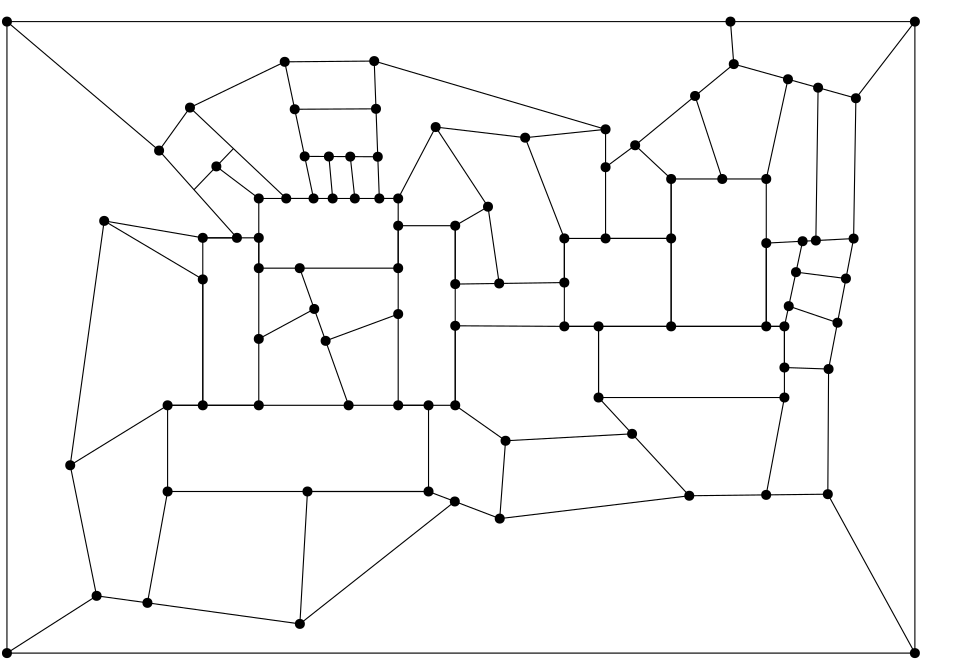 <?xml version="1.0"?>
<!DOCTYPE ipe SYSTEM "ipe.dtd">
<ipe version="70218" creator="Ipe 7.2.18">
<info created="D:20180929072549" modified="D:20200814081858"/>
<preamble>\usepackage{kpfonts}</preamble>
<ipestyle name="basic">
<symbol name="arrow/arc(spx)">
<path stroke="sym-stroke" fill="sym-stroke" pen="sym-pen">
0 0 m
-1 0.333 l
-1 -0.333 l
h
</path>
</symbol>
<symbol name="arrow/farc(spx)">
<path stroke="sym-stroke" fill="white" pen="sym-pen">
0 0 m
-1 0.333 l
-1 -0.333 l
h
</path>
</symbol>
<symbol name="arrow/ptarc(spx)">
<path stroke="sym-stroke" fill="sym-stroke" pen="sym-pen">
0 0 m
-1 0.333 l
-0.8 0 l
-1 -0.333 l
h
</path>
</symbol>
<symbol name="arrow/fptarc(spx)">
<path stroke="sym-stroke" fill="white" pen="sym-pen">
0 0 m
-1 0.333 l
-0.8 0 l
-1 -0.333 l
h
</path>
</symbol>
<symbol name="mark/circle(sx)" transformations="translations">
<path fill="sym-stroke">
0.6 0 0 0.6 0 0 e
0.4 0 0 0.4 0 0 e
</path>
</symbol>
<symbol name="mark/disk(sx)" transformations="translations">
<path fill="sym-stroke">
0.6 0 0 0.6 0 0 e
</path>
</symbol>
<symbol name="mark/fdisk(sfx)" transformations="translations">
<group>
<path fill="sym-fill">
0.5 0 0 0.5 0 0 e
</path>
<path fill="sym-stroke" fillrule="eofill">
0.6 0 0 0.6 0 0 e
0.4 0 0 0.4 0 0 e
</path>
</group>
</symbol>
<symbol name="mark/box(sx)" transformations="translations">
<path fill="sym-stroke" fillrule="eofill">
-0.6 -0.6 m
0.6 -0.6 l
0.6 0.6 l
-0.6 0.6 l
h
-0.4 -0.4 m
0.4 -0.4 l
0.4 0.4 l
-0.4 0.4 l
h
</path>
</symbol>
<symbol name="mark/square(sx)" transformations="translations">
<path fill="sym-stroke">
-0.6 -0.6 m
0.6 -0.6 l
0.6 0.6 l
-0.6 0.6 l
h
</path>
</symbol>
<symbol name="mark/fsquare(sfx)" transformations="translations">
<group>
<path fill="sym-fill">
-0.5 -0.5 m
0.5 -0.5 l
0.5 0.5 l
-0.5 0.5 l
h
</path>
<path fill="sym-stroke" fillrule="eofill">
-0.6 -0.6 m
0.6 -0.6 l
0.6 0.6 l
-0.6 0.6 l
h
-0.4 -0.4 m
0.4 -0.4 l
0.4 0.4 l
-0.4 0.4 l
h
</path>
</group>
</symbol>
<symbol name="mark/cross(sx)" transformations="translations">
<group>
<path fill="sym-stroke">
-0.43 -0.57 m
0.57 0.43 l
0.43 0.57 l
-0.57 -0.43 l
h
</path>
<path fill="sym-stroke">
-0.43 0.57 m
0.57 -0.43 l
0.43 -0.57 l
-0.57 0.43 l
h
</path>
</group>
</symbol>
<symbol name="arrow/fnormal(spx)">
<path stroke="sym-stroke" fill="white" pen="sym-pen">
0 0 m
-1 0.333 l
-1 -0.333 l
h
</path>
</symbol>
<symbol name="arrow/pointed(spx)">
<path stroke="sym-stroke" fill="sym-stroke" pen="sym-pen">
0 0 m
-1 0.333 l
-0.8 0 l
-1 -0.333 l
h
</path>
</symbol>
<symbol name="arrow/fpointed(spx)">
<path stroke="sym-stroke" fill="white" pen="sym-pen">
0 0 m
-1 0.333 l
-0.8 0 l
-1 -0.333 l
h
</path>
</symbol>
<symbol name="arrow/linear(spx)">
<path stroke="sym-stroke" pen="sym-pen">
-1 0.333 m
0 0 l
-1 -0.333 l
</path>
</symbol>
<symbol name="arrow/fdouble(spx)">
<path stroke="sym-stroke" fill="white" pen="sym-pen">
0 0 m
-1 0.333 l
-1 -0.333 l
h
-1 0 m
-2 0.333 l
-2 -0.333 l
h
</path>
</symbol>
<symbol name="arrow/double(spx)">
<path stroke="sym-stroke" fill="sym-stroke" pen="sym-pen">
0 0 m
-1 0.333 l
-1 -0.333 l
h
-1 0 m
-2 0.333 l
-2 -0.333 l
h
</path>
</symbol>
<pen name="heavier" value="0.8"/>
<pen name="fat" value="1.2"/>
<pen name="ultrafat" value="2"/>
<symbolsize name="large" value="5"/>
<symbolsize name="small" value="2"/>
<symbolsize name="tiny" value="1.1"/>
<arrowsize name="large" value="10"/>
<arrowsize name="small" value="5"/>
<arrowsize name="tiny" value="3"/>
<color name="red" value="1 0 0"/>
<color name="blue" value="0 0 1"/>
<color name="green" value="0 1 0"/>
<color name="yellow" value="1 1 0"/>
<color name="orange" value="1 0.647 0"/>
<color name="gold" value="1 0.843 0"/>
<color name="purple" value="0.627 0.125 0.941"/>
<color name="gray" value="0.745"/>
<color name="brown" value="0.647 0.165 0.165"/>
<color name="navy" value="0 0 0.502"/>
<color name="pink" value="1 0.753 0.796"/>
<color name="seagreen" value="0.18 0.545 0.341"/>
<color name="turquoise" value="0.251 0.878 0.816"/>
<color name="violet" value="0.933 0.51 0.933"/>
<color name="darkblue" value="0 0 0.545"/>
<color name="darkcyan" value="0 0.545 0.545"/>
<color name="darkgray" value="0.663"/>
<color name="darkgreen" value="0 0.392 0"/>
<color name="darkmagenta" value="0.545 0 0.545"/>
<color name="darkorange" value="1 0.549 0"/>
<color name="darkred" value="0.545 0 0"/>
<color name="lightblue" value="0.678 0.847 0.902"/>
<color name="lightcyan" value="0.878 1 1"/>
<color name="lightgray" value="0.827"/>
<color name="lightgreen" value="0.565 0.933 0.565"/>
<color name="lightyellow" value="1 1 0.878"/>
<dashstyle name="dotted" value="[1 3] 0"/>
<dashstyle name="dashed" value="[4] 0"/>
<dashstyle name="dash dotted" value="[4 2 1 2] 0"/>
<dashstyle name="dash dot dotted" value="[4 2 1 2 1 2] 0"/>
<textsize name="large" value="\large"/>
<textsize name="small" value="\small"/>
<textsize name="tiny" value="\tiny"/>
<textsize name="Large" value="\Large"/>
<textsize name="LARGE" value="\LARGE"/>
<textsize name="huge" value="\huge"/>
<textsize name="Huge" value="\Huge"/>
<textsize name="footnote" value="\footnotesize"/>
<textstyle name="center" begin="\begin{center}" end="\end{center}"/>
<textstyle name="itemize" begin="\begin{itemize}" end="\end{itemize}"/>
<textstyle name="item" begin="\begin{itemize}\item{}" end="\end{itemize}"/>
<gridsize name="4 pts" value="4"/>
<gridsize name="8 pts (~3 mm)" value="8"/>
<gridsize name="16 pts (~6 mm)" value="16"/>
<gridsize name="32 pts (~12 mm)" value="32"/>
<gridsize name="10 pts (~3.5 mm)" value="10"/>
<gridsize name="20 pts (~7 mm)" value="20"/>
<gridsize name="14 pts (~5 mm)" value="14"/>
<gridsize name="28 pts (~10 mm)" value="28"/>
<gridsize name="56 pts (~20 mm)" value="56"/>
<anglesize name="90 deg" value="90"/>
<anglesize name="60 deg" value="60"/>
<anglesize name="45 deg" value="45"/>
<anglesize name="30 deg" value="30"/>
<anglesize name="22.5 deg" value="22.5"/>
<opacity name="10%" value="0.1"/>
<opacity name="30%" value="0.3"/>
<opacity name="50%" value="0.5"/>
<opacity name="75%" value="0.75"/>
<tiling name="falling" angle="-60" step="4" width="1"/>
<tiling name="rising" angle="30" step="4" width="1"/>
</ipestyle>
<ipestyle name="brew">
<pen name="fattyfatfat" value="4"/>
<color name="brew1" value="0.552 0.827 0.78"/>
<color name="brew2" value="1 1 0.701"/>
<color name="brew3" value="0.745 0.729 0.854"/>
<color name="brew4" value="0.984 0.501 0.447"/>
<color name="brew5" value="0.501 0.694 0.827"/>
<color name="brew6" value="0.992 0.705 0.384"/>
<color name="brew7" value="0.701 0.87 0.411"/>
<color name="brew8" value="0.988 0.803 0.898"/>
<color name="aliceblue" value="0.941 0.973 1"/>
</ipestyle>
<page>
<layer name="alpha"/>
<layer name="tpc0"/>
<layer name="tpc1"/>
<layer name="H"/>
<layer name="tilde-H"/>
<layer name="t0t1"/>
<layer name="C"/>
<view layers="alpha" active="alpha"/>
<view layers="alpha tpc0 tpc1 C" active="C"/>
<view layers="H C" active="H"/>
<view layers="tilde-H C" active="tilde-H"/>
<view layers="tilde-H t0t1 C" active="t0t1"/>
<path layer="tilde-H" stroke="gray">
293.896 732.8 m
360.283 732.8 l
</path>
<path layer="tpc0" fill="brew1">
157.019 684.193 m
158.662 669.125 l
167.483 669.125 l
166.924 684.142 l
h
</path>
<path fill="brew1">
140.6 684.277 m
143.796 669.125 l
150.685 669.125 l
149.324 684.232 l
h
</path>
<path layer="tpc1" fill="brew8">
165.642 718.589 m
167.483 669.125 l
174.271 669.125 l
187.761 694.831 l
206.603 666.158 l
210.634 638.525 l
234.089 638.851 l
234.089 654.744 l
219.983 691.008 l
248.929 694.012 l
h
</path>
<path fill="brew8">
65.6971 526.072 m
33.424 505.457 l
360.283 505.457 l
328.94 562.664 l
279.061 562.102 l
258.473 584.392 l
212.922 581.896 l
210.825 553.876 l
194.651 560.037 l
138.881 515.968 l
h
</path>
<path fill="brew8">
293.896 732.8 m
295.079 717.496 l
339.043 705.208 l
338.224 654.689 l
329.213 607.721 l
328.94 562.664 l
360.283 505.457 l
360.283 732.8 l
h
</path>
<path fill="brew8">
88.1949 686.366 m
99.3124 701.845 l
133.419 718.315 l
165.642 718.589 l
248.929 694.012 l
248.929 680.377 l
295.079 717.496 l
293.896 732.8 l
33.424 732.8 l
h
</path>
<path fill="brew8">
33.424 732.8 m
33.424 505.457 l
65.6971 526.072 l
56.2009 573.078 l
68.4266 661.053 l
103.927 654.954 l
116.216 654.954 l
88.1949 686.366 l
h
</path>
<path fill="brew1">
99.3124 701.845 m
133.965 669.125 l
143.796 669.125 l
133.419 718.315 l
h
</path>
<path fill="brew1">
319.858 653.732 m
306.78 653.051 l
306.78 623.08 l
313.315 623.08 l
h
</path>
<path fill="brew1">
314.87 630.366 m
332.412 624.397 l
329.213 607.721 l
313.315 608.267 l
313.315 623.08 l
h
</path>
<path fill="brew1">
319.858 653.732 m
338.224 654.689 l
335.463 640.297 l
317.482 642.603 l
h
</path>
<path fill="brew1">
194.806 659.323 m
194.806 638.305 l
210.634 638.525 l
206.603 666.158 l
h
</path>
<path fill="brew1">
194.806 623.286 m
194.806 594.66 l
212.922 581.896 l
258.473 584.392 l
246.399 597.464 l
246.399 623.08 l
h
</path>
<path fill="brew1">
141.611 563.639 m
138.881 515.968 l
194.651 560.037 l
185.194 563.639 l
h
</path>
<path fill="brew1">
68.4266 661.053 m
56.2009 573.078 l
91.2567 594.66 l
103.927 594.66 l
103.927 639.978 l
h
</path>
<path layer="tpc0" fill="brew1">
325.439 709.01 m
324.633 653.981 l
338.224 654.689 l
339.043 705.208 l
h
</path>
<path fill="brew1">
133.419 718.315 m
137.021 701.241 l
166.282 701.393 l
165.642 718.589 l
h
</path>
<path fill="brew1">
246.399 597.464 m
279.061 562.102 l
328.94 562.664 l
329.213 607.721 l
313.315 608.267 l
313.315 597.464 l
h
</path>
<path fill="brew1">
91.2567 594.66 m
56.2009 573.078 l
65.6971 526.072 l
138.881 515.968 l
141.611 563.639 l
91.2567 563.639 l
h
</path>
<path fill="brew1">
194.806 594.66 m
185.194 594.66 l
185.194 563.639 l
210.825 553.876 l
212.922 581.896 l
h
</path>
<path fill="brew1">
103.927 639.978 m
103.927 654.954 l
68.4266 661.053 l
h
</path>
<path fill="brew1">
116.216 654.954 m
88.1949 686.366 l
99.3124 701.845 l
133.965 669.125 l
124.084 669.125 l
124.084 654.954 l
h
</path>
<path fill="brew1">
174.271 659.323 m
174.271 669.125 l
187.761 694.831 l
206.603 666.158 l
194.806 659.323 l
h
</path>
<path fill="brew1">
219.983 691.008 m
248.929 694.012 l
248.929 654.744 l
234.089 654.744 l
h
</path>
<path fill="brew1">
259.579 688.277 m
276.823 674.124 l
290.941 676.142 l
306.78 676.142 l
314.59 712.043 l
295.079 717.496 l
h
</path>
<path fill="brew8">
137.021 701.241 m
140.6 684.277 l
166.924 684.142 l
166.282 701.393 l
h
</path>
<path fill="brew8">
314.59 712.043 m
306.78 676.142 l
306.78 653.051 l
324.633 653.981 l
325.439 709.01 l
h
</path>
<path fill="brew8">
246.399 623.08 m
246.399 597.464 l
313.315 597.464 l
313.315 623.08 l
h
</path>
<path fill="brew8">
272.538 676.142 m
306.78 676.142 l
306.78 623.08 l
272.538 623.08 l
h
</path>
<path fill="brew8">
234.089 654.744 m
234.089 623.08 l
272.538 623.08 l
272.538 654.744 l
h
</path>
<path fill="brew8">
124.084 669.125 m
124.084 644.031 l
174.271 644.031 l
174.271 669.125 l
h
</path>
<path fill="brew8">
194.806 638.305 m
234.089 638.851 l
234.089 623.08 l
194.806 623.286 l
h
</path>
<path fill="brew8">
174.271 659.323 m
194.806 659.323 l
194.806 594.66 l
174.271 594.66 l
h
</path>
<path fill="brew8">
91.2567 594.66 m
91.2567 563.639 l
185.194 563.639 l
185.194 594.66 l
h
</path>
<path fill="brew8">
103.927 654.954 m
103.927 594.66 l
124.084 594.66 l
124.084 654.954 l
h
</path>
<path fill="brew8">
259.579 688.277 m
248.929 680.377 l
</path>
<path layer="alpha" stroke="black">
248.929 680.377 m
259.579 688.277 l
</path>
<path stroke="black">
248.929 694.012 m
165.642 718.589 l
</path>
<path stroke="black">
99.3124 701.845 m
133.419 718.315 l
</path>
<path layer="tpc1" fill="brew1">
259.579 688.277 m
248.929 680.377 l
248.929 654.744 l
272.538 654.744 l
272.538 676.142 l
h
</path>
<path layer="alpha" stroke="black">
234.089 654.744 m
234.089 623.08 l
272.538 623.08 l
272.538 654.744 l
h
</path>
<path stroke="black">
246.399 623.08 m
246.399 597.464 l
313.315 597.464 l
313.315 623.08 l
h
</path>
<path stroke="black">
272.538 623.08 m
272.538 676.142 l
306.78 676.142 l
306.78 623.08 l
h
</path>
<path matrix="1.6 0 0 1.6 -12.1109 -413.958" stroke="black">
85.1219 676.927 m
85.1219 661.243 l
116.489 661.243 l
116.489 676.927 l
h
</path>
<path matrix="1.6 0 0 1.6 -12.1109 -413.958" stroke="black">
116.489 670.801 m
116.489 630.386 l
129.323 630.386 l
129.323 670.801 l
h
</path>
<path matrix="1.6 0 0 1.6 -12.1109 -413.958" stroke="black">
123.316 630.386 m
123.316 610.998 l
64.6048 610.998 l
64.6048 630.386 l
h
</path>
<path matrix="1.6 0 0 1.6 -12.1109 -413.958" stroke="black">
85.1219 668.07 m
85.1219 630.386 l
72.5239 630.386 l
72.5239 668.07 l
h
</path>
<path stroke="black">
281.144 706.027 m
290.941 676.142 l
</path>
<path stroke="black">
306.78 676.142 m
314.59 712.043 l
</path>
<path stroke="black">
325.439 709.01 m
324.633 653.981 l
</path>
<path stroke="black">
138.821 644.031 m
156.42 594.66 l
</path>
<path stroke="black">
148.147 617.867 m
174.271 627.515 l
</path>
<path stroke="black">
144.055 629.349 m
124.084 618.567 l
</path>
<path stroke="black">
212.922 581.896 m
258.473 584.392 l
</path>
<path stroke="black">
187.761 694.831 m
219.983 691.008 l
</path>
<path stroke="black">
206.603 666.158 m
210.634 638.525 l
</path>
<path stroke="black">
210.825 553.876 m
279.061 562.102 l
</path>
<path stroke="black">
138.881 515.968 m
194.651 560.037 l
</path>
<path stroke="black">
338.224 654.689 m
329.213 607.721 l
</path>
<path stroke="black">
313.315 623.08 m
319.858 653.732 l
</path>
<path stroke="black">
317.482 642.603 m
335.463 640.297 l
</path>
<path stroke="black">
314.87 630.366 m
332.412 624.397 l
</path>
<use name="mark/disk(sx)" pos="56.2009 573.078" size="normal" stroke="black"/>
<use name="mark/disk(sx)" pos="68.4266 661.053" size="normal" stroke="black"/>
<use name="mark/disk(sx)" pos="144.055 629.349" size="normal" stroke="black"/>
<use name="mark/disk(sx)" pos="148.147 617.867" size="normal" stroke="black"/>
<use name="mark/disk(sx)" pos="174.271 627.515" size="normal" stroke="black"/>
<use name="mark/disk(sx)" pos="124.084 618.567" size="normal" stroke="black"/>
<use name="mark/disk(sx)" pos="138.821 644.031" size="normal" stroke="black"/>
<use name="mark/disk(sx)" pos="156.42 594.66" size="normal" stroke="black"/>
<use name="mark/disk(sx)" pos="124.084 594.66" size="normal" stroke="black"/>
<use name="mark/disk(sx)" pos="103.927 594.66" size="normal" stroke="black"/>
<use name="mark/disk(sx)" pos="91.2567 594.66" size="normal" stroke="black"/>
<use name="mark/disk(sx)" pos="91.2567 563.639" size="normal" stroke="black"/>
<use name="mark/disk(sx)" pos="141.611 563.639" size="normal" stroke="black"/>
<use name="mark/disk(sx)" pos="185.194 563.639" size="normal" stroke="black"/>
<use name="mark/disk(sx)" pos="194.806 594.66" size="normal" stroke="black"/>
<use name="mark/disk(sx)" pos="185.194 594.66" size="normal" stroke="black"/>
<use name="mark/disk(sx)" pos="174.271 594.66" size="normal" stroke="black"/>
<use name="mark/disk(sx)" pos="174.271 644.031" size="normal" stroke="black"/>
<use name="mark/disk(sx)" pos="174.271 669.125" size="normal" stroke="black"/>
<use name="mark/disk(sx)" pos="174.271 659.323" size="normal" stroke="black"/>
<use name="mark/disk(sx)" pos="143.796 669.125" size="normal" stroke="black"/>
<use name="mark/disk(sx)" pos="133.965 669.125" size="normal" stroke="black"/>
<use name="mark/disk(sx)" pos="124.084 654.954" size="normal" stroke="black"/>
<use name="mark/disk(sx)" pos="116.216 654.954" size="normal" stroke="black"/>
<use name="mark/disk(sx)" pos="103.927 654.954" size="normal" stroke="black"/>
<use name="mark/disk(sx)" pos="88.1949 686.366" size="normal" stroke="black"/>
<use name="mark/disk(sx)" pos="99.3124 701.845" size="normal" stroke="black"/>
<use name="mark/disk(sx)" pos="133.419 718.315" size="normal" stroke="black"/>
<use name="mark/disk(sx)" pos="165.642 718.589" size="normal" stroke="black"/>
<use name="mark/disk(sx)" pos="187.761 694.831" size="normal" stroke="black"/>
<use name="mark/disk(sx)" pos="219.983 691.008" size="normal" stroke="black"/>
<use name="mark/disk(sx)" pos="206.603 666.158" size="normal" stroke="black"/>
<use name="mark/disk(sx)" pos="194.806 638.305" size="normal" stroke="black"/>
<use name="mark/disk(sx)" pos="234.089 638.851" size="normal" stroke="black"/>
<use name="mark/disk(sx)" pos="210.634 638.525" size="normal" stroke="black"/>
<use name="mark/disk(sx)" pos="248.929 694.012" size="normal" stroke="black"/>
<use name="mark/disk(sx)" pos="248.929 654.744" size="normal" stroke="black"/>
<use name="mark/disk(sx)" pos="272.538 654.744" size="normal" stroke="black"/>
<use name="mark/disk(sx)" pos="194.806 623.286" size="normal" stroke="black"/>
<use name="mark/disk(sx)" pos="246.399 623.08" size="normal" stroke="black"/>
<use name="mark/disk(sx)" pos="234.089 623.08" size="normal" stroke="black"/>
<use name="mark/disk(sx)" pos="272.538 623.08" size="normal" stroke="black"/>
<use name="mark/disk(sx)" pos="306.78 623.08" size="normal" stroke="black"/>
<use name="mark/disk(sx)" pos="313.315 623.08" size="normal" stroke="black"/>
<use name="mark/disk(sx)" pos="313.315 608.267" size="normal" stroke="black"/>
<use name="mark/disk(sx)" pos="272.538 676.142" size="normal" stroke="black"/>
<use name="mark/disk(sx)" pos="281.144 706.027" size="normal" stroke="black"/>
<use name="mark/disk(sx)" pos="338.224 654.689" size="normal" stroke="black"/>
<use name="mark/disk(sx)" pos="324.633 653.981" size="normal" stroke="black"/>
<use name="mark/disk(sx)" pos="306.78 676.142" size="normal" stroke="black"/>
<use name="mark/disk(sx)" pos="290.941 676.142" size="normal" stroke="black"/>
<use name="mark/disk(sx)" pos="306.78 653.051" size="normal" stroke="black"/>
<use name="mark/disk(sx)" pos="317.482 642.603" size="normal" stroke="black"/>
<use name="mark/disk(sx)" pos="314.87 630.366" size="normal" stroke="black"/>
<use name="mark/disk(sx)" pos="332.412 624.397" size="normal" stroke="black"/>
<use name="mark/disk(sx)" pos="335.463 640.297" size="normal" stroke="black"/>
<use name="mark/disk(sx)" pos="313.315 597.464" size="normal" stroke="black"/>
<use name="mark/disk(sx)" pos="328.94 562.664" size="normal" stroke="black"/>
<use name="mark/disk(sx)" pos="329.213 607.721" size="normal" stroke="black"/>
<use name="mark/disk(sx)" pos="279.061 562.102" size="normal" stroke="black"/>
<use name="mark/disk(sx)" pos="258.473 584.392" size="normal" stroke="black"/>
<use name="mark/disk(sx)" pos="246.399 597.464" size="normal" stroke="black"/>
<use name="mark/disk(sx)" pos="212.922 581.896" size="normal" stroke="black"/>
<use name="mark/disk(sx)" pos="210.825 553.876" size="normal" stroke="black"/>
<use name="mark/disk(sx)" pos="194.651 560.037" size="normal" stroke="black"/>
<use name="mark/disk(sx)" pos="138.881 515.968" size="normal" stroke="black"/>
<use name="mark/disk(sx)" pos="124.084 644.031" size="normal" stroke="black"/>
<path stroke="black">
140.6 684.277 m
166.924 684.142 l
</path>
<use name="mark/disk(sx)" pos="137.021 701.241" size="normal" stroke="black"/>
<use name="mark/disk(sx)" pos="140.6 684.277" size="normal" stroke="black"/>
<path stroke="black">
33.424 732.8 m
33.424 505.457 l
360.283 505.457 l
360.283 732.8 l
h
</path>
<use name="mark/disk(sx)" pos="33.424 732.8" size="normal" stroke="black"/>
<use name="mark/disk(sx)" pos="360.283 505.457" size="normal" stroke="black"/>
<use name="mark/disk(sx)" pos="33.424 505.457" size="normal" stroke="black"/>
<path stroke="black">
33.424 505.457 m
65.6971 526.072 l
</path>
<path stroke="black">
33.424 732.8 m
88.1949 686.366 l
</path>
<path stroke="black">
339.043 705.208 m
360.283 732.8 l
</path>
<path stroke="black">
328.94 562.664 m
360.283 505.457 l
</path>
<path stroke="black">
157.019 684.193 m
158.662 669.125 l
</path>
<use name="mark/disk(sx)" pos="157.019 684.193" size="normal" stroke="black"/>
<use name="mark/disk(sx)" pos="158.662 669.125" size="normal" stroke="black"/>
<path stroke="black">
100.762 672.278 m
114.957 687.074 l
</path>
<path stroke="black">
124.084 669.125 m
108.809 680.666 l
</path>
<use name="mark/disk(sx)" pos="108.809 680.666" size="normal" stroke="black"/>
<use name="mark/disk(sx)" pos="124.084 669.125" size="normal" stroke="black"/>
<use name="mark/disk(sx)" pos="234.089 654.744" size="normal" stroke="black"/>
<path stroke="black">
313.315 597.464 m
306.743 562.414 l
306.743 562.414 l
</path>
<use name="mark/disk(sx)" pos="306.743 562.414" size="normal" stroke="black"/>
<path stroke="black">
91.2567 563.639 m
84.0035 523.545 l
</path>
<use name="mark/disk(sx)" pos="65.6971 526.072" size="normal" stroke="black"/>
<use name="mark/disk(sx)" pos="84.0035 523.545" size="normal" stroke="black"/>
<use name="mark/disk(sx)" pos="103.927 639.978" size="normal" stroke="black"/>
<use name="mark/disk(sx)" pos="194.806 659.323" size="normal" stroke="black"/>
<use name="mark/disk(sx)" pos="319.858 653.732" size="normal" stroke="black"/>
<use name="mark/disk(sx)" pos="166.924 684.142" size="normal" stroke="black"/>
<use name="mark/disk(sx)" pos="167.483 669.125" size="normal" stroke="black"/>
<path stroke="black">
137.021 701.241 m
166.282 701.393 l
</path>
<use name="mark/disk(sx)" pos="166.282 701.393" size="normal" stroke="black"/>
<use name="mark/disk(sx)" pos="259.579 688.277" size="normal" stroke="black"/>
<use name="mark/disk(sx)" pos="248.929 680.377" size="normal" stroke="black"/>
<path stroke="black">
149.324 684.232 m
150.685 669.125 l
</path>
<use name="mark/disk(sx)" pos="149.324 684.232" size="normal" stroke="black"/>
<use name="mark/disk(sx)" pos="150.685 669.125" size="normal" stroke="black"/>
<path fill="brew8">
68.4266 661.053 m
56.2009 573.078 l
</path>
<path fill="brew8">
56.2009 573.078 m
68.4266 661.053 l
</path>
<path stroke="black">
68.4266 661.053 m
56.2009 573.078 l
</path>
<path layer="H" stroke="black">
248.929 680.377 m
259.579 688.277 l
</path>
<path stroke="black">
248.929 694.012 m
165.642 718.589 l
</path>
<path stroke="black">
99.3124 701.845 m
133.419 718.315 l
</path>
<path stroke="black">
234.089 654.744 m
234.089 623.08 l
272.538 623.08 l
272.538 654.744 l
h
</path>
<path stroke="black">
246.399 623.08 m
246.399 597.464 l
313.315 597.464 l
313.315 623.08 l
h
</path>
<path stroke="black">
272.538 623.08 m
272.538 676.142 l
306.78 676.142 l
306.78 623.08 l
h
</path>
<path matrix="1.6 0 0 1.6 -12.1109 -413.958" stroke="black">
85.1219 676.927 m
85.1219 661.243 l
116.489 661.243 l
116.489 676.927 l
h
</path>
<path matrix="1.6 0 0 1.6 -12.1109 -413.958" stroke="black">
116.489 670.801 m
116.489 630.386 l
129.323 630.386 l
129.323 670.801 l
h
</path>
<path matrix="1.6 0 0 1.6 -12.1109 -413.958" stroke="black">
123.316 630.386 m
123.316 610.998 l
64.6048 610.998 l
64.6048 630.386 l
h
</path>
<path matrix="1.6 0 0 1.6 -12.1109 -413.958" stroke="black">
85.1219 668.07 m
85.1219 630.386 l
72.5239 630.386 l
72.5239 668.07 l
h
</path>
<path stroke="black">
88.1949 686.366 m
99.3124 701.845 l
133.965 669.125 l
143.796 669.125 l
133.419 718.315 l
165.642 718.589 l
167.483 669.125 l
174.271 669.125 l
187.761 694.831 l
206.603 666.158 l
194.806 659.323 l
194.806 638.305 l
234.089 638.851 l
234.089 654.744 l
219.983 691.008 l
248.929 694.012 l
248.929 654.744 l
272.538 654.744 l
272.538 676.142 l
259.579 688.277 l
295.079 717.496 l
339.043 705.208 l
338.224 654.689 l
306.78 653.051 l
306.78 623.08 l
313.315 623.08 l
313.315 608.267 l
329.213 607.721 l
328.94 562.664 l
279.061 562.102 l
246.399 597.464 l
246.399 623.08 l
234.089 623.08 l
194.806 623.286 l
194.806 594.66 l
212.922 581.896 l
210.825 553.876 l
185.194 563.639 l
141.611 563.639 l
138.881 515.968 l
65.6971 526.072 l
56.2009 573.078 l
91.2567 594.66 l
103.927 594.66 l
103.927 639.978 l
68.4266 661.053 l
103.927 654.954 l
116.216 654.954 l
h
</path>
<path stroke="black">
306.78 676.142 m
314.59 712.043 l
</path>
<path stroke="black">
325.439 709.01 m
324.633 653.981 l
</path>
<path stroke="black">
212.922 581.896 m
258.473 584.392 l
</path>
<path stroke="black">
187.761 694.831 m
219.983 691.008 l
</path>
<path stroke="black">
206.603 666.158 m
210.634 638.525 l
</path>
<path stroke="black">
210.825 553.876 m
279.061 562.102 l
</path>
<path stroke="black">
138.881 515.968 m
194.651 560.037 l
</path>
<path stroke="black">
338.224 654.689 m
329.213 607.721 l
</path>
<use name="mark/disk(sx)" pos="56.2009 573.078" size="normal" stroke="black"/>
<use name="mark/disk(sx)" pos="68.4266 661.053" size="normal" stroke="black"/>
<use name="mark/disk(sx)" pos="174.271 627.515" size="normal" stroke="gray"/>
<use name="mark/disk(sx)" pos="124.084 618.567" size="normal" stroke="gray"/>
<use name="mark/disk(sx)" pos="138.821 644.031" size="normal" stroke="gray"/>
<use name="mark/disk(sx)" pos="156.42 594.66" size="normal" stroke="gray"/>
<use name="mark/disk(sx)" pos="124.084 594.66" size="normal" stroke="black"/>
<use name="mark/disk(sx)" pos="103.927 594.66" size="normal" stroke="black"/>
<use name="mark/disk(sx)" pos="91.2567 594.66" size="normal" stroke="black"/>
<use name="mark/disk(sx)" pos="91.2567 563.639" size="normal" stroke="gray"/>
<use name="mark/disk(sx)" pos="141.611 563.639" size="normal" stroke="black"/>
<use name="mark/disk(sx)" pos="185.194 563.639" size="normal" stroke="black"/>
<use name="mark/disk(sx)" pos="194.806 594.66" size="normal" stroke="black"/>
<use name="mark/disk(sx)" pos="185.194 594.66" size="normal" stroke="black"/>
<use name="mark/disk(sx)" pos="174.271 594.66" size="normal" stroke="black"/>
<use name="mark/disk(sx)" pos="174.271 644.031" size="normal" stroke="black"/>
<use name="mark/disk(sx)" pos="174.271 659.323" size="normal" stroke="black"/>
<use name="mark/disk(sx)" pos="143.796 669.125" size="normal" stroke="black"/>
<use name="mark/disk(sx)" pos="133.965 669.125" size="normal" stroke="black"/>
<use name="mark/disk(sx)" pos="124.084 654.954" size="normal" stroke="black"/>
<use name="mark/disk(sx)" pos="116.216 654.954" size="normal" stroke="black"/>
<use name="mark/disk(sx)" pos="103.927 654.954" size="normal" stroke="black"/>
<use name="mark/disk(sx)" pos="88.1949 686.366" size="normal" stroke="black"/>
<use name="mark/disk(sx)" pos="99.3124 701.845" size="normal" stroke="black"/>
<use name="mark/disk(sx)" pos="133.419 718.315" size="normal" stroke="black"/>
<use name="mark/disk(sx)" pos="165.642 718.589" size="normal" stroke="black"/>
<use name="mark/disk(sx)" pos="187.761 694.831" size="normal" stroke="black"/>
<use name="mark/disk(sx)" pos="219.983 691.008" size="normal" stroke="black"/>
<use name="mark/disk(sx)" pos="206.603 666.158" size="normal" stroke="black"/>
<use name="mark/disk(sx)" pos="194.806 638.305" size="normal" stroke="black"/>
<use name="mark/disk(sx)" pos="234.089 638.851" size="normal" stroke="black"/>
<use name="mark/disk(sx)" pos="210.634 638.525" size="normal" stroke="black"/>
<use name="mark/disk(sx)" pos="248.929 694.012" size="normal" stroke="black"/>
<use name="mark/disk(sx)" pos="248.929 654.744" size="normal" stroke="black"/>
<use name="mark/disk(sx)" pos="272.538 654.744" size="normal" stroke="black"/>
<use name="mark/disk(sx)" pos="194.806 623.286" size="normal" stroke="black"/>
<use name="mark/disk(sx)" pos="246.399 623.08" size="normal" stroke="black"/>
<use name="mark/disk(sx)" pos="234.089 623.08" size="normal" stroke="black"/>
<use name="mark/disk(sx)" pos="272.538 623.08" size="normal" stroke="black"/>
<use name="mark/disk(sx)" pos="306.78 623.08" size="normal" stroke="black"/>
<use name="mark/disk(sx)" pos="313.315 623.08" size="normal" stroke="black"/>
<use name="mark/disk(sx)" pos="313.315 608.267" size="normal" stroke="black"/>
<use name="mark/disk(sx)" pos="272.538 676.142" size="normal" stroke="black"/>
<use name="mark/disk(sx)" pos="281.144 706.027" size="normal" stroke="black"/>
<use name="mark/disk(sx)" pos="295.079 717.496" size="normal" stroke="black"/>
<use name="mark/disk(sx)" pos="314.59 712.043" size="normal" stroke="black"/>
<use name="mark/disk(sx)" pos="325.439 709.01" size="normal" stroke="black"/>
<use name="mark/disk(sx)" pos="339.043 705.208" size="normal" stroke="black"/>
<use name="mark/disk(sx)" pos="338.224 654.689" size="normal" stroke="black"/>
<use name="mark/disk(sx)" pos="324.633 653.981" size="normal" stroke="black"/>
<use name="mark/disk(sx)" pos="306.78 676.142" size="normal" stroke="black"/>
<use name="mark/disk(sx)" pos="290.941 676.142" size="normal" stroke="gray"/>
<use name="mark/disk(sx)" pos="306.78 653.051" size="normal" stroke="black"/>
<use name="mark/disk(sx)" pos="332.412 624.397" size="normal" stroke="gray"/>
<use name="mark/disk(sx)" pos="335.463 640.297" size="normal" stroke="gray"/>
<use name="mark/disk(sx)" pos="313.315 597.464" size="normal" stroke="gray"/>
<use name="mark/disk(sx)" pos="328.94 562.664" size="normal" stroke="black"/>
<use name="mark/disk(sx)" pos="329.213 607.721" size="normal" stroke="black"/>
<use name="mark/disk(sx)" pos="279.061 562.102" size="normal" stroke="black"/>
<use name="mark/disk(sx)" pos="258.473 584.392" size="normal" stroke="black"/>
<use name="mark/disk(sx)" pos="246.399 597.464" size="normal" stroke="black"/>
<use name="mark/disk(sx)" pos="212.922 581.896" size="normal" stroke="black"/>
<use name="mark/disk(sx)" pos="210.825 553.876" size="normal" stroke="black"/>
<use name="mark/disk(sx)" pos="194.651 560.037" size="normal" stroke="black"/>
<use name="mark/disk(sx)" pos="138.881 515.968" size="normal" stroke="black"/>
<use name="mark/disk(sx)" pos="124.084 644.031" size="normal" stroke="black"/>
<path stroke="black">
140.6 684.277 m
166.924 684.142 l
</path>
<use name="mark/disk(sx)" pos="137.021 701.241" size="normal" stroke="black"/>
<use name="mark/disk(sx)" pos="140.6 684.277" size="normal" stroke="black"/>
<use name="mark/disk(sx)" pos="33.424 732.8" size="normal" stroke="black"/>
<use name="mark/disk(sx)" pos="360.283 732.8" size="normal" stroke="black"/>
<use name="mark/disk(sx)" pos="360.283 505.457" size="normal" stroke="black"/>
<use name="mark/disk(sx)" pos="33.424 505.457" size="normal" stroke="black"/>
<path stroke="black">
33.424 505.457 m
65.6971 526.072 l
</path>
<path stroke="black">
33.424 732.8 m
88.1949 686.366 l
</path>
<path stroke="black">
339.043 705.208 m
360.283 732.8 l
</path>
<path stroke="black">
328.94 562.664 m
360.283 505.457 l
</path>
<use name="mark/disk(sx)" pos="157.019 684.193" size="normal" stroke="black"/>
<use name="mark/disk(sx)" pos="158.662 669.125" size="normal" stroke="black"/>
<use name="mark/disk(sx)" pos="124.084 669.125" size="normal" stroke="black"/>
<use name="mark/disk(sx)" pos="234.089 654.744" size="normal" stroke="black"/>
<use name="mark/disk(sx)" pos="306.743 562.414" size="normal" stroke="gray"/>
<use name="mark/disk(sx)" pos="65.6971 526.072" size="normal" stroke="black"/>
<use name="mark/disk(sx)" pos="84.0035 523.545" size="normal" stroke="gray"/>
<use name="mark/disk(sx)" pos="103.927 639.978" size="normal" stroke="black"/>
<path stroke="black">
295.079 717.496 m
293.896 732.8 l
</path>
<use name="mark/disk(sx)" pos="194.806 659.323" size="normal" stroke="black"/>
<use name="mark/disk(sx)" pos="293.896 732.8" size="normal" stroke="black"/>
<use name="mark/disk(sx)" pos="319.858 653.732" size="normal" stroke="black"/>
<use name="mark/disk(sx)" pos="166.924 684.142" size="normal" stroke="black"/>
<use name="mark/disk(sx)" pos="167.483 669.125" size="normal" stroke="black"/>
<path stroke="black">
137.021 701.241 m
166.282 701.393 l
</path>
<use name="mark/disk(sx)" pos="166.282 701.393" size="normal" stroke="black"/>
<use name="mark/disk(sx)" pos="259.579 688.277" size="normal" stroke="black"/>
<use name="mark/disk(sx)" pos="248.929 680.377" size="normal" stroke="black"/>
<use name="mark/disk(sx)" pos="149.324 684.232" size="normal" stroke="black"/>
<use name="mark/disk(sx)" pos="150.685 669.125" size="normal" stroke="black"/>
<path fill="brew8">
68.4266 661.053 m
56.2009 573.078 l
</path>
<path fill="brew8">
56.2009 573.078 m
68.4266 661.053 l
</path>
<path stroke="black">
68.4266 661.053 m
56.2009 573.078 l
</path>
<path layer="tilde-H" stroke="gray">
248.929 680.377 m
259.579 688.277 l
</path>
<path stroke="gray">
248.929 694.012 m
165.642 718.589 l
</path>
<path stroke="gray">
99.3124 701.845 m
133.419 718.315 l
</path>
<path stroke="gray">
234.089 654.744 m
234.089 623.08 l
272.538 623.08 l
272.538 654.744 l
h
</path>
<path stroke="gray">
246.399 623.08 m
246.399 597.464 l
313.315 597.464 l
313.315 623.08 l
h
</path>
<path stroke="gray">
272.538 623.08 m
272.538 676.142 l
306.78 676.142 l
306.78 623.08 l
h
</path>
<path matrix="1.6 0 0 1.6 -12.1109 -413.958" stroke="gray">
85.1219 676.927 m
85.1219 661.243 l
116.489 661.243 l
116.489 676.927 l
h
</path>
<path matrix="1.6 0 0 1.6 -12.1109 -413.958" stroke="gray">
116.489 670.801 m
116.489 630.386 l
129.323 630.386 l
129.323 670.801 l
h
</path>
<path matrix="1.6 0 0 1.6 -12.1109 -413.958" stroke="gray">
123.316 630.386 m
123.316 610.998 l
64.6048 610.998 l
64.6048 630.386 l
h
</path>
<path matrix="1.6 0 0 1.6 -12.1109 -413.958" stroke="gray">
85.1219 668.07 m
85.1219 630.386 l
72.5239 630.386 l
72.5239 668.07 l
h
</path>
<path stroke="black">
88.1949 686.366 m
99.3124 701.845 l
133.965 669.125 l
143.796 669.125 l
133.419 718.315 l
165.642 718.589 l
167.483 669.125 l
174.271 669.125 l
187.761 694.831 l
206.603 666.158 l
194.806 659.323 l
194.806 638.305 l
234.089 638.851 l
234.089 654.744 l
219.983 691.008 l
248.929 694.012 l
248.929 654.744 l
272.538 654.744 l
272.538 676.142 l
259.579 688.277 l
295.079 717.496 l
339.043 705.208 l
338.224 654.689 l
306.78 653.051 l
306.78 623.08 l
313.315 623.08 l
313.315 608.267 l
329.213 607.721 l
328.94 562.664 l
279.061 562.102 l
246.399 597.464 l
246.399 623.08 l
234.089 623.08 l
194.806 623.286 l
194.806 594.66 l
212.922 581.896 l
210.825 553.876 l
185.194 563.639 l
141.611 563.639 l
138.881 515.968 l
65.6971 526.072 l
56.2009 573.078 l
91.2567 594.66 l
103.927 594.66 l
103.927 639.978 l
68.4266 661.053 l
103.927 654.954 l
116.216 654.954 l
h
</path>
<path stroke="gray">
306.78 676.142 m
314.59 712.043 l
</path>
<path stroke="gray">
325.439 709.01 m
324.633 653.981 l
</path>
<path stroke="gray">
212.922 581.896 m
258.473 584.392 l
</path>
<path stroke="gray">
187.761 694.831 m
219.983 691.008 l
</path>
<path stroke="gray">
206.603 666.158 m
210.634 638.525 l
</path>
<path stroke="gray">
210.825 553.876 m
279.061 562.102 l
</path>
<path stroke="gray">
138.881 515.968 m
194.651 560.037 l
</path>
<path stroke="gray">
338.224 654.689 m
329.213 607.721 l
</path>
<use name="mark/disk(sx)" pos="174.271 627.515" size="normal" stroke="gray"/>
<use name="mark/disk(sx)" pos="124.084 618.567" size="normal" stroke="gray"/>
<use name="mark/disk(sx)" pos="138.821 644.031" size="normal" stroke="gray"/>
<use name="mark/disk(sx)" pos="156.42 594.66" size="normal" stroke="gray"/>
<use name="mark/disk(sx)" pos="124.084 594.66" size="normal" stroke="gray"/>
<use name="mark/disk(sx)" pos="103.927 594.66" size="normal" stroke="gray"/>
<use name="mark/disk(sx)" pos="91.2567 594.66" size="normal" stroke="gray"/>
<use name="mark/disk(sx)" pos="185.194 563.639" size="normal" stroke="gray"/>
<use name="mark/disk(sx)" pos="194.806 594.66" size="normal" stroke="gray"/>
<use name="mark/disk(sx)" pos="185.194 594.66" size="normal" stroke="gray"/>
<use name="mark/disk(sx)" pos="174.271 594.66" size="normal" stroke="gray"/>
<use name="mark/disk(sx)" pos="174.271 644.031" size="normal" stroke="gray"/>
<use name="mark/disk(sx)" pos="174.271 669.125" size="normal" stroke="gray"/>
<use name="mark/disk(sx)" pos="174.271 659.323" size="normal" stroke="gray"/>
<use name="mark/disk(sx)" pos="133.965 669.125" size="normal" stroke="gray"/>
<use name="mark/disk(sx)" pos="124.084 654.954" size="normal" stroke="gray"/>
<use name="mark/disk(sx)" pos="116.216 654.954" size="normal" stroke="gray"/>
<use name="mark/disk(sx)" pos="88.1949 686.366" size="normal" stroke="gray"/>
<use name="mark/disk(sx)" pos="99.3124 701.845" size="normal" stroke="gray"/>
<use name="mark/disk(sx)" pos="187.761 694.831" size="normal" stroke="gray"/>
<use name="mark/disk(sx)" pos="219.983 691.008" size="normal" stroke="gray"/>
<use name="mark/disk(sx)" pos="194.806 638.305" size="normal" stroke="gray"/>
<use name="mark/disk(sx)" pos="234.089 638.851" size="normal" stroke="gray"/>
<use name="mark/disk(sx)" pos="248.929 694.012" size="normal" stroke="gray"/>
<use name="mark/disk(sx)" pos="248.929 654.744" size="normal" stroke="gray"/>
<use name="mark/disk(sx)" pos="272.538 654.744" size="normal" stroke="gray"/>
<use name="mark/disk(sx)" pos="194.806 623.286" size="normal" stroke="gray"/>
<use name="mark/disk(sx)" pos="246.399 623.08" size="normal" stroke="gray"/>
<use name="mark/disk(sx)" pos="234.089 623.08" size="normal" stroke="gray"/>
<use name="mark/disk(sx)" pos="272.538 623.08" size="normal" stroke="gray"/>
<use name="mark/disk(sx)" pos="306.78 623.08" size="normal" stroke="gray"/>
<use name="mark/disk(sx)" pos="313.315 623.08" size="normal" stroke="gray"/>
<use name="mark/disk(sx)" pos="313.315 608.267" size="normal" stroke="gray"/>
<use name="mark/disk(sx)" pos="272.538 676.142" size="normal" stroke="gray"/>
<use name="mark/disk(sx)" pos="281.144 706.027" size="normal" stroke="gray"/>
<use name="mark/disk(sx)" pos="295.079 717.496" size="normal" stroke="gray"/>
<use name="mark/disk(sx)" pos="306.78 676.142" size="normal" stroke="gray"/>
<use name="mark/disk(sx)" pos="290.941 676.142" size="normal" stroke="gray"/>
<use name="mark/disk(sx)" pos="306.78 653.051" size="normal" stroke="gray"/>
<use name="mark/disk(sx)" pos="332.412 624.397" size="normal" stroke="gray"/>
<use name="mark/disk(sx)" pos="335.463 640.297" size="normal" stroke="gray"/>
<use name="mark/disk(sx)" pos="313.315 597.464" size="normal" stroke="gray"/>
<use name="mark/disk(sx)" pos="328.94 562.664" size="normal" stroke="gray"/>
<use name="mark/disk(sx)" pos="329.213 607.721" size="normal" stroke="gray"/>
<use name="mark/disk(sx)" pos="279.061 562.102" size="normal" stroke="gray"/>
<use name="mark/disk(sx)" pos="258.473 584.392" size="normal" stroke="gray"/>
<use name="mark/disk(sx)" pos="246.399 597.464" size="normal" stroke="gray"/>
<use name="mark/disk(sx)" pos="212.922 581.896" size="normal" stroke="gray"/>
<use name="mark/disk(sx)" pos="210.825 553.876" size="normal" stroke="gray"/>
<use name="mark/disk(sx)" pos="124.084 644.031" size="normal" stroke="gray"/>
<path stroke="gray">
140.6 684.277 m
166.924 684.142 l
</path>
<use name="mark/disk(sx)" pos="33.424 732.8" size="normal" stroke="gray"/>
<use name="mark/disk(sx)" pos="360.283 732.8" size="normal" stroke="gray"/>
<use name="mark/disk(sx)" pos="360.283 505.457" size="normal" stroke="gray"/>
<use name="mark/disk(sx)" pos="33.424 505.457" size="normal" stroke="gray"/>
<path stroke="gray">
33.424 505.457 m
65.6971 526.072 l
</path>
<path stroke="gray">
33.424 732.8 m
88.1949 686.366 l
</path>
<path stroke="gray">
339.043 705.208 m
360.283 732.8 l
</path>
<path stroke="gray">
328.94 562.664 m
360.283 505.457 l
</path>
<use name="mark/disk(sx)" pos="124.084 669.125" size="normal" stroke="gray"/>
<use name="mark/disk(sx)" pos="234.089 654.744" size="normal" stroke="gray"/>
<use name="mark/disk(sx)" pos="306.743 562.414" size="normal" stroke="gray"/>
<use name="mark/disk(sx)" pos="65.6971 526.072" size="normal" stroke="gray"/>
<use name="mark/disk(sx)" pos="84.0035 523.545" size="normal" stroke="gray"/>
<path stroke="gray">
295.079 717.496 m
293.896 732.8 l
</path>
<use name="mark/disk(sx)" pos="194.806 659.323" size="normal" stroke="gray"/>
<use name="mark/disk(sx)" pos="293.896 732.8" size="normal" stroke="gray"/>
<path stroke="gray">
137.021 701.241 m
166.282 701.393 l
</path>
<use name="mark/disk(sx)" pos="259.579 688.277" size="normal" stroke="gray"/>
<use name="mark/disk(sx)" pos="248.929 680.377" size="normal" stroke="gray"/>
<path fill="brew8">
68.4266 661.053 m
56.2009 573.078 l
</path>
<path fill="brew8">
56.2009 573.078 m
68.4266 661.053 l
</path>
<path stroke="gray">
68.4266 661.053 m
56.2009 573.078 l
</path>
<path stroke="brew4" pen="ultrafat">
234.089 654.744 m
248.929 654.744 l
</path>
<path stroke="brew4" pen="ultrafat">
137.021 701.241 m
166.282 701.393 l
</path>
<path stroke="brew4" pen="ultrafat">
246.399 597.464 m
313.315 597.464 l
313.315 608.267 l
</path>
<group>
<path stroke="brew4" pen="ultrafat">
194.806 638.305 m
194.806 623.286 l
</path>
<path stroke="brew4" pen="ultrafat">
234.089 638.851 m
234.089 623.08 l
</path>
<path stroke="brew4" pen="ultrafat">
91.2568 594.66 m
91.2568 563.639 l
141.611 563.639 l
</path>
<path stroke="brew4" pen="ultrafat">
212.922 581.896 m
258.473 584.392 l
</path>
<path stroke="brew4" pen="ultrafat">
210.825 553.876 m
279.061 562.102 l
</path>
<path stroke="brew4" pen="ultrafat">
324.633 653.981 m
325.439 709.01 l
</path>
<path stroke="brew4" pen="ultrafat">
103.927 654.954 m
103.927 639.978 l
</path>
<path stroke="brew4" pen="ultrafat">
187.761 694.831 m
219.983 691.008 l
</path>
<path stroke="brew4" pen="ultrafat">
165.642 718.589 m
248.929 694.012 l
</path>
<path stroke="brew4" pen="ultrafat">
99.3124 701.845 m
133.419 718.315 l
</path>
</group>
<use layer="t0t1" name="mark/square(sx)" pos="150.978 630.52" size="large" stroke="brew5"/>
<use name="mark/square(sx)" pos="150.765 709.393" size="large" stroke="brew5"/>
<use name="mark/square(sx)" pos="97.4035 649.866" size="large" stroke="brew5"/>
<use name="mark/square(sx)" pos="96.7657 545.269" size="large" stroke="brew5"/>
<use name="mark/square(sx)" pos="211.993 630.733" size="large" stroke="brew5"/>
<use name="mark/square(sx)" pos="285.764 648.591" size="large" stroke="brew5"/>
<use name="mark/square(sx)" pos="301.496 581.623" size="large" stroke="brew5"/>
<use name="mark/square(sx)" pos="332.747 681.756" size="large" stroke="brew5"/>
<path stroke="brew5" pen="ultrafat">
150.765 709.393 m
155.655 657.095
150.978 630.52 c
</path>
<path stroke="brew5" pen="ultrafat">
150.978 630.52 m
131.419 646.89
97.4035 649.866 c
</path>
<path stroke="brew5" pen="ultrafat">
150.978 630.52 m
126.104 579.072
96.7657 545.269 c
</path>
<path stroke="brew5" pen="ultrafat">
150.978 630.52 m
211.993 630.733 l
</path>
<path stroke="brew5" pen="ultrafat">
211.993 630.733 m
266.205 630.308
285.764 648.591 c
</path>
<path stroke="brew5" pen="ultrafat">
285.764 648.591 m
286.189 609.473
301.496 581.623 c
</path>
<path stroke="brew5" pen="ultrafat">
285.764 648.591 m
313.614 683.457
332.747 681.756 c
</path>
<use name="mark/square(sx)" pos="219.859 604.371" size="large" stroke="brew7"/>
<use name="mark/square(sx)" pos="238.992 571.631" size="large" stroke="brew7"/>
<use name="mark/square(sx)" pos="214.969 661.772" size="large" stroke="brew7"/>
<use name="mark/square(sx)" pos="238.567 674.315" size="large" stroke="brew5"/>
<path stroke="brew5" pen="ultrafat">
238.567 674.315 m
243.882 645.615
251.11 641.15
285.764 648.591 c
</path>
<path layer="tilde-H" stroke="brew4" pen="ultrafat">
248.929 680.377 m
259.579 688.277 l
</path>
<use layer="t0t1" name="mark/square(sx)" pos="125.466 692.811" size="large" stroke="brew7"/>
<use name="mark/square(sx)" pos="259.827 671.126" size="large" stroke="brew7"/>
<use name="mark/square(sx)" pos="240.481 725.125" size="large" stroke="brew7"/>
<path stroke="brew7" pen="ultrafat">
240.481 725.125 m
254.725 703.228
254.725 686.22
259.827 671.126 c
</path>
<path stroke="brew7" pen="ultrafat">
240.481 725.125 m
113.136 742.771
108.884 719.598
125.466 692.811 c
</path>
<path stroke="brew7" pen="ultrafat">
240.481 725.125 m
344.89 730.534
360.956 715.425
353.156 541.23
317.228 519.333
255.575 536.34
238.992 571.631 c
</path>
<path stroke="brew7" pen="ultrafat">
238.992 571.631 m
219.859 604.371 l
</path>
<path layer="tilde-H" stroke="brew4" pen="ultrafat">
338.224 654.689 m
329.213 607.721 l
</path>
<use layer="t0t1" name="mark/square(sx)" pos="319.58 634.295" size="large" stroke="brew7"/>
<use name="mark/square(sx)" pos="194.571 702.762" size="large" stroke="brew7"/>
<path stroke="brew7" pen="ultrafat">
240.481 725.125 m
194.571 702.762 l
</path>
<path stroke="brew7" pen="ultrafat">
194.571 702.762 m
209.001 696.725
214.969 661.772 c
</path>
<path stroke="brew7" pen="ultrafat">
319.58 634.295 m
347.998 635.178
355.213 709.094
331.949 728.972
240.481 725.125 c
</path>
<path layer="tilde-H" stroke="brew4" pen="ultrafat">
56.2009 573.078 m
68.4266 661.053 l
</path>
<use name="mark/disk(sx)" pos="68.4266 661.053" size="normal" stroke="gray"/>
<use name="mark/disk(sx)" pos="56.2009 573.078" size="normal" stroke="gray"/>
<path stroke="brew4" pen="ultrafat">
210.634 638.525 m
206.603 666.158 l
</path>
<use name="mark/disk(sx)" pos="206.603 666.158" size="normal" stroke="gray"/>
<use name="mark/disk(sx)" pos="210.634 638.525" size="normal" stroke="gray"/>
<path stroke="brew4" pen="ultrafat">
138.881 515.968 m
194.651 560.037 l
</path>
<use name="mark/disk(sx)" pos="138.881 515.968" size="normal" stroke="gray"/>
<use name="mark/disk(sx)" pos="194.651 560.037" size="normal" stroke="gray"/>
<path layer="tpc0" stroke="black" fill="brew1">
293.896 732.8 m
295.079 717.496 l
339.043 705.208 l
360.283 732.8 l
</path>
<path layer="alpha" stroke="black">
295.079 717.496 m
293.896 732.8 l
</path>
<use name="mark/disk(sx)" pos="293.896 732.8" size="normal" stroke="black"/>
<use name="mark/disk(sx)" pos="314.59 712.043" size="normal" stroke="black"/>
<use name="mark/disk(sx)" pos="325.439 709.01" size="normal" stroke="black"/>
<use name="mark/disk(sx)" pos="339.043 705.208" size="normal" stroke="black"/>
<use name="mark/disk(sx)" pos="295.079 717.496" size="normal" stroke="black"/>
<use name="mark/disk(sx)" pos="360.283 732.8" size="normal" stroke="black"/>
<path layer="H" stroke="black">
293.896 732.8 m
33.424 732.8 l
33.424 505.457 l
360.283 505.457 l
360.283 732.8 l
</path>
<path layer="tilde-H" stroke="gray">
293.896 732.8 m
33.424 732.8 l
33.424 505.457 l
360.283 505.457 l
360.283 732.8 l
</path>
<path layer="t0t1" stroke="brew7" pen="ultrafat">
240.481 725.125 m
138.178 746.839
55.5399 732.965
41.968 677.773
42.2696 629.517
84.1917 616.85 c
</path>
<use matrix="1 0 0 1 -41.2743 -75.9611" name="mark/square(sx)" pos="125.466 692.811" size="large" stroke="brew7"/>
<path stroke="brew7" pen="ultrafat">
240.481 725.125 m
294.707 744.124
354.423 731.457
375.837 697.075
374.329 598.452
363.471 522.751
310.39 503.751
238.911 517.624
155.067 549.292 c
</path>
<use matrix="1 0 0 1 29.6012 -143.519" name="mark/square(sx)" pos="125.466 692.811" size="large" stroke="brew7"/>
<use layer="H" matrix="1 0 0 1 10.503 40.201" name="mark/disk(sx)" pos="138.821 644.031" size="normal" stroke="gray"/>
<use matrix="1 0 0 1 18.198 40.162" name="mark/disk(sx)" pos="138.821 644.031" size="normal" stroke="gray"/>
<use matrix="1 0 0 1 11.864 25.094" name="mark/disk(sx)" pos="138.821 644.031" size="normal" stroke="gray"/>
<use matrix="1 0 0 1 19.841 25.094" name="mark/disk(sx)" pos="138.821 644.031" size="normal" stroke="gray"/>
<path layer="tilde-H" stroke="brew4" pen="ultrafat">
140.6 684.277 m
166.924 684.142 l
</path>
<use name="mark/disk(sx)" pos="140.6 684.277" size="normal" stroke="gray"/>
<use name="mark/disk(sx)" pos="149.324 684.232" size="normal" stroke="gray"/>
<use name="mark/disk(sx)" pos="133.419 718.315" size="normal" stroke="gray"/>
<use name="mark/disk(sx)" pos="165.642 718.589" size="normal" stroke="gray"/>
<use name="mark/disk(sx)" pos="166.282 701.393" size="normal" stroke="gray"/>
<use name="mark/disk(sx)" pos="157.019 684.193" size="normal" stroke="gray"/>
<use name="mark/disk(sx)" pos="166.924 684.142" size="normal" stroke="gray"/>
<use name="mark/disk(sx)" pos="137.021 701.241" size="normal" stroke="gray"/>
<use name="mark/disk(sx)" pos="103.927 654.954" size="normal" stroke="gray"/>
<use name="mark/disk(sx)" pos="103.927 639.978" size="normal" stroke="gray"/>
<use name="mark/disk(sx)" pos="338.224 654.689" size="normal" stroke="gray"/>
<use name="mark/disk(sx)" pos="324.633 653.981" size="normal" stroke="gray"/>
<use name="mark/disk(sx)" pos="319.858 653.732" size="normal" stroke="gray"/>
<use name="mark/disk(sx)" pos="314.59 712.043" size="normal" stroke="gray"/>
<use name="mark/disk(sx)" pos="325.439 709.01" size="normal" stroke="gray"/>
<use name="mark/disk(sx)" pos="339.043 705.208" size="normal" stroke="gray"/>
<use name="mark/disk(sx)" pos="141.611 563.639" size="normal" stroke="gray"/>
<use name="mark/disk(sx)" pos="91.2567 563.639" size="normal" stroke="gray"/>
<use layer="t0t1" name="mark/square(sx)" pos="152.169 692.096" size="large" stroke="brew5"/>
<path layer="tilde-H" stroke="brew4" pen="ultrafat">
143.796 669.125 m
167.483 669.125 l
</path>
<use name="mark/disk(sx)" pos="158.662 669.125" size="normal" stroke="gray"/>
<use name="mark/disk(sx)" pos="143.796 669.125" size="normal" stroke="gray"/>
<use name="mark/disk(sx)" pos="150.685 669.125" size="normal" stroke="gray"/>
<use name="mark/disk(sx)" pos="167.483 669.125" size="normal" stroke="gray"/>
<use layer="t0t1" name="mark/square(sx)" pos="153.007 676.198" size="large" stroke="brew5"/>
<use layer="H" name="mark/disk(sx)" pos="174.271 669.125" size="normal" stroke="black"/>
<path layer="alpha" stroke="black">
88.1949 686.366 m
99.3124 701.845 l
133.965 669.125 l
143.796 669.125 l
133.419 718.315 l
165.642 718.589 l
167.483 669.125 l
174.271 669.125 l
187.761 694.831 l
206.603 666.158 l
194.806 659.323 l
194.806 638.305 l
234.089 638.851 l
234.089 654.744 l
219.983 691.008 l
248.929 694.012 l
248.929 654.744 l
272.538 654.744 l
272.538 676.142 l
259.579 688.277 l
295.079 717.496 l
339.043 705.208 l
338.224 654.689 l
306.78 653.051 l
306.78 623.08 l
313.315 623.08 l
313.315 608.267 l
329.213 607.721 l
328.94 562.664 l
279.061 562.102 l
246.399 597.464 l
246.399 623.08 l
234.089 623.08 l
194.806 623.286 l
194.806 594.66 l
212.922 581.896 l
210.825 553.876 l
185.194 563.639 l
141.611 563.639 l
138.881 515.968 l
65.6971 526.072 l
56.2009 573.078 l
91.2567 594.66 l
103.927 594.66 l
103.927 639.978 l
68.4266 661.053 l
103.927 654.954 l
116.216 654.954 l
h
</path>
<path layer="C" stroke="black" pen="fattyfatfat" opacity="75%">
88.1949 686.366 m
99.3124 701.845 l
133.965 669.125 l
143.796 669.125 l
133.419 718.315 l
165.642 718.589 l
167.483 669.125 l
174.271 669.125 l
187.761 694.831 l
206.603 666.158 l
194.806 659.323 l
194.806 638.305 l
234.089 638.851 l
234.089 654.744 l
219.983 691.008 l
248.929 694.012 l
248.929 654.744 l
272.538 654.744 l
272.538 676.142 l
259.579 688.277 l
295.079 717.496 l
339.043 705.208 l
338.224 654.689 l
306.78 653.051 l
306.78 623.08 l
313.315 623.08 l
313.315 608.267 l
329.213 607.721 l
328.94 562.664 l
279.061 562.102 l
246.399 597.464 l
246.399 623.08 l
234.089 623.08 l
194.806 623.286 l
194.806 594.66 l
212.922 581.896 l
210.825 553.876 l
185.194 563.639 l
141.611 563.639 l
138.881 515.968 l
65.6971 526.072 l
56.2009 573.078 l
91.2567 594.66 l
103.927 594.66 l
103.927 639.978 l
68.4266 661.053 l
103.927 654.954 l
116.216 654.954 l
h
</path>
<path layer="H" stroke="black">
293.896 732.8 m
360.283 732.8 l
</path>
</page>
</ipe>
